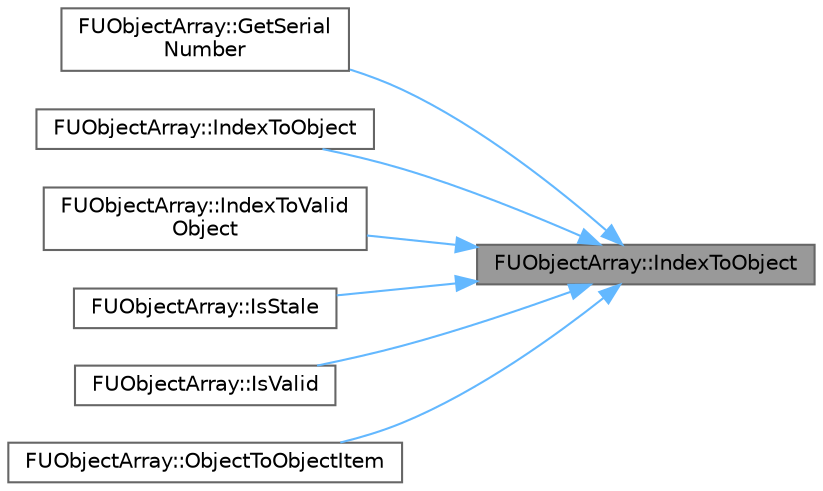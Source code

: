 digraph "FUObjectArray::IndexToObject"
{
 // INTERACTIVE_SVG=YES
 // LATEX_PDF_SIZE
  bgcolor="transparent";
  edge [fontname=Helvetica,fontsize=10,labelfontname=Helvetica,labelfontsize=10];
  node [fontname=Helvetica,fontsize=10,shape=box,height=0.2,width=0.4];
  rankdir="RL";
  Node1 [id="Node000001",label="FUObjectArray::IndexToObject",height=0.2,width=0.4,color="gray40", fillcolor="grey60", style="filled", fontcolor="black",tooltip="Returns the UObject corresponding to index."];
  Node1 -> Node2 [id="edge1_Node000001_Node000002",dir="back",color="steelblue1",style="solid",tooltip=" "];
  Node2 [id="Node000002",label="FUObjectArray::GetSerial\lNumber",height=0.2,width=0.4,color="grey40", fillcolor="white", style="filled",URL="$db/dec/classFUObjectArray.html#a73955a9997df197ae63b4f5fe963b27f",tooltip="Given a UObject index return the serial number."];
  Node1 -> Node3 [id="edge2_Node000001_Node000003",dir="back",color="steelblue1",style="solid",tooltip=" "];
  Node3 [id="Node000003",label="FUObjectArray::IndexToObject",height=0.2,width=0.4,color="grey40", fillcolor="white", style="filled",URL="$db/dec/classFUObjectArray.html#af39dc00947ed54bde8f913483abd0eb4",tooltip=" "];
  Node1 -> Node4 [id="edge3_Node000001_Node000004",dir="back",color="steelblue1",style="solid",tooltip=" "];
  Node4 [id="Node000004",label="FUObjectArray::IndexToValid\lObject",height=0.2,width=0.4,color="grey40", fillcolor="white", style="filled",URL="$db/dec/classFUObjectArray.html#ac31d8d4ef66d20f53dd67e92eed9fbec",tooltip=" "];
  Node1 -> Node5 [id="edge4_Node000001_Node000005",dir="back",color="steelblue1",style="solid",tooltip=" "];
  Node5 [id="Node000005",label="FUObjectArray::IsStale",height=0.2,width=0.4,color="grey40", fillcolor="white", style="filled",URL="$db/dec/classFUObjectArray.html#ae0dbf539655fee5d065b6ec8d0842269",tooltip=" "];
  Node1 -> Node6 [id="edge5_Node000001_Node000006",dir="back",color="steelblue1",style="solid",tooltip=" "];
  Node6 [id="Node000006",label="FUObjectArray::IsValid",height=0.2,width=0.4,color="grey40", fillcolor="white", style="filled",URL="$db/dec/classFUObjectArray.html#a848ed7fa6de03f0fe5382543d887c68b",tooltip=" "];
  Node1 -> Node7 [id="edge6_Node000001_Node000007",dir="back",color="steelblue1",style="solid",tooltip=" "];
  Node7 [id="Node000007",label="FUObjectArray::ObjectToObjectItem",height=0.2,width=0.4,color="grey40", fillcolor="white", style="filled",URL="$db/dec/classFUObjectArray.html#a0a56c31322e65eda85e438cc363e7846",tooltip=" "];
}
